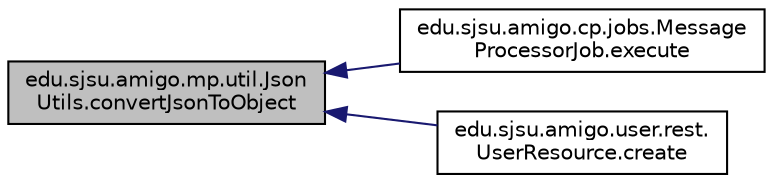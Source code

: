 digraph "edu.sjsu.amigo.json.util.JsonUtils.convertJsonToObject"
{
  edge [fontname="Helvetica",fontsize="10",labelfontname="Helvetica",labelfontsize="10"];
  node [fontname="Helvetica",fontsize="10",shape=record];
  rankdir="LR";
  Node3 [label="edu.sjsu.amigo.mp.util.Json\lUtils.convertJsonToObject",height=0.2,width=0.4,color="black", fillcolor="grey75", style="filled", fontcolor="black"];
  Node3 -> Node4 [dir="back",color="midnightblue",fontsize="10",style="solid"];
  Node4 [label="edu.sjsu.amigo.cp.jobs.Message\lProcessorJob.execute",height=0.2,width=0.4,color="black", fillcolor="white", style="filled",URL="$classedu_1_1sjsu_1_1amigo_1_1cp_1_1jobs_1_1_message_processor_job.html#a9801850c707e7073c39593116fa8c717"];
  Node3 -> Node5 [dir="back",color="midnightblue",fontsize="10",style="solid"];
  Node5 [label="edu.sjsu.amigo.user.rest.\lUserResource.create",height=0.2,width=0.4,color="black", fillcolor="white", style="filled",URL="$classedu_1_1sjsu_1_1amigo_1_1user_1_1rest_1_1_user_resource.html#ae1ace2fa3471a65e8e1643206c14c898"];
}

